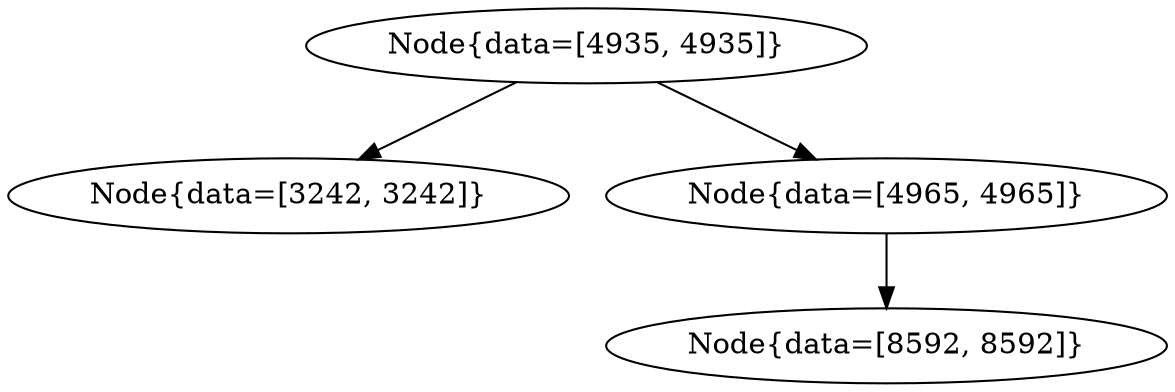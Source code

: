 digraph G{
1813206288 [label="Node{data=[4935, 4935]}"]
1813206288 -> 1802243408
1802243408 [label="Node{data=[3242, 3242]}"]
1813206288 -> 1506336517
1506336517 [label="Node{data=[4965, 4965]}"]
1506336517 -> 1112766922
1112766922 [label="Node{data=[8592, 8592]}"]
}